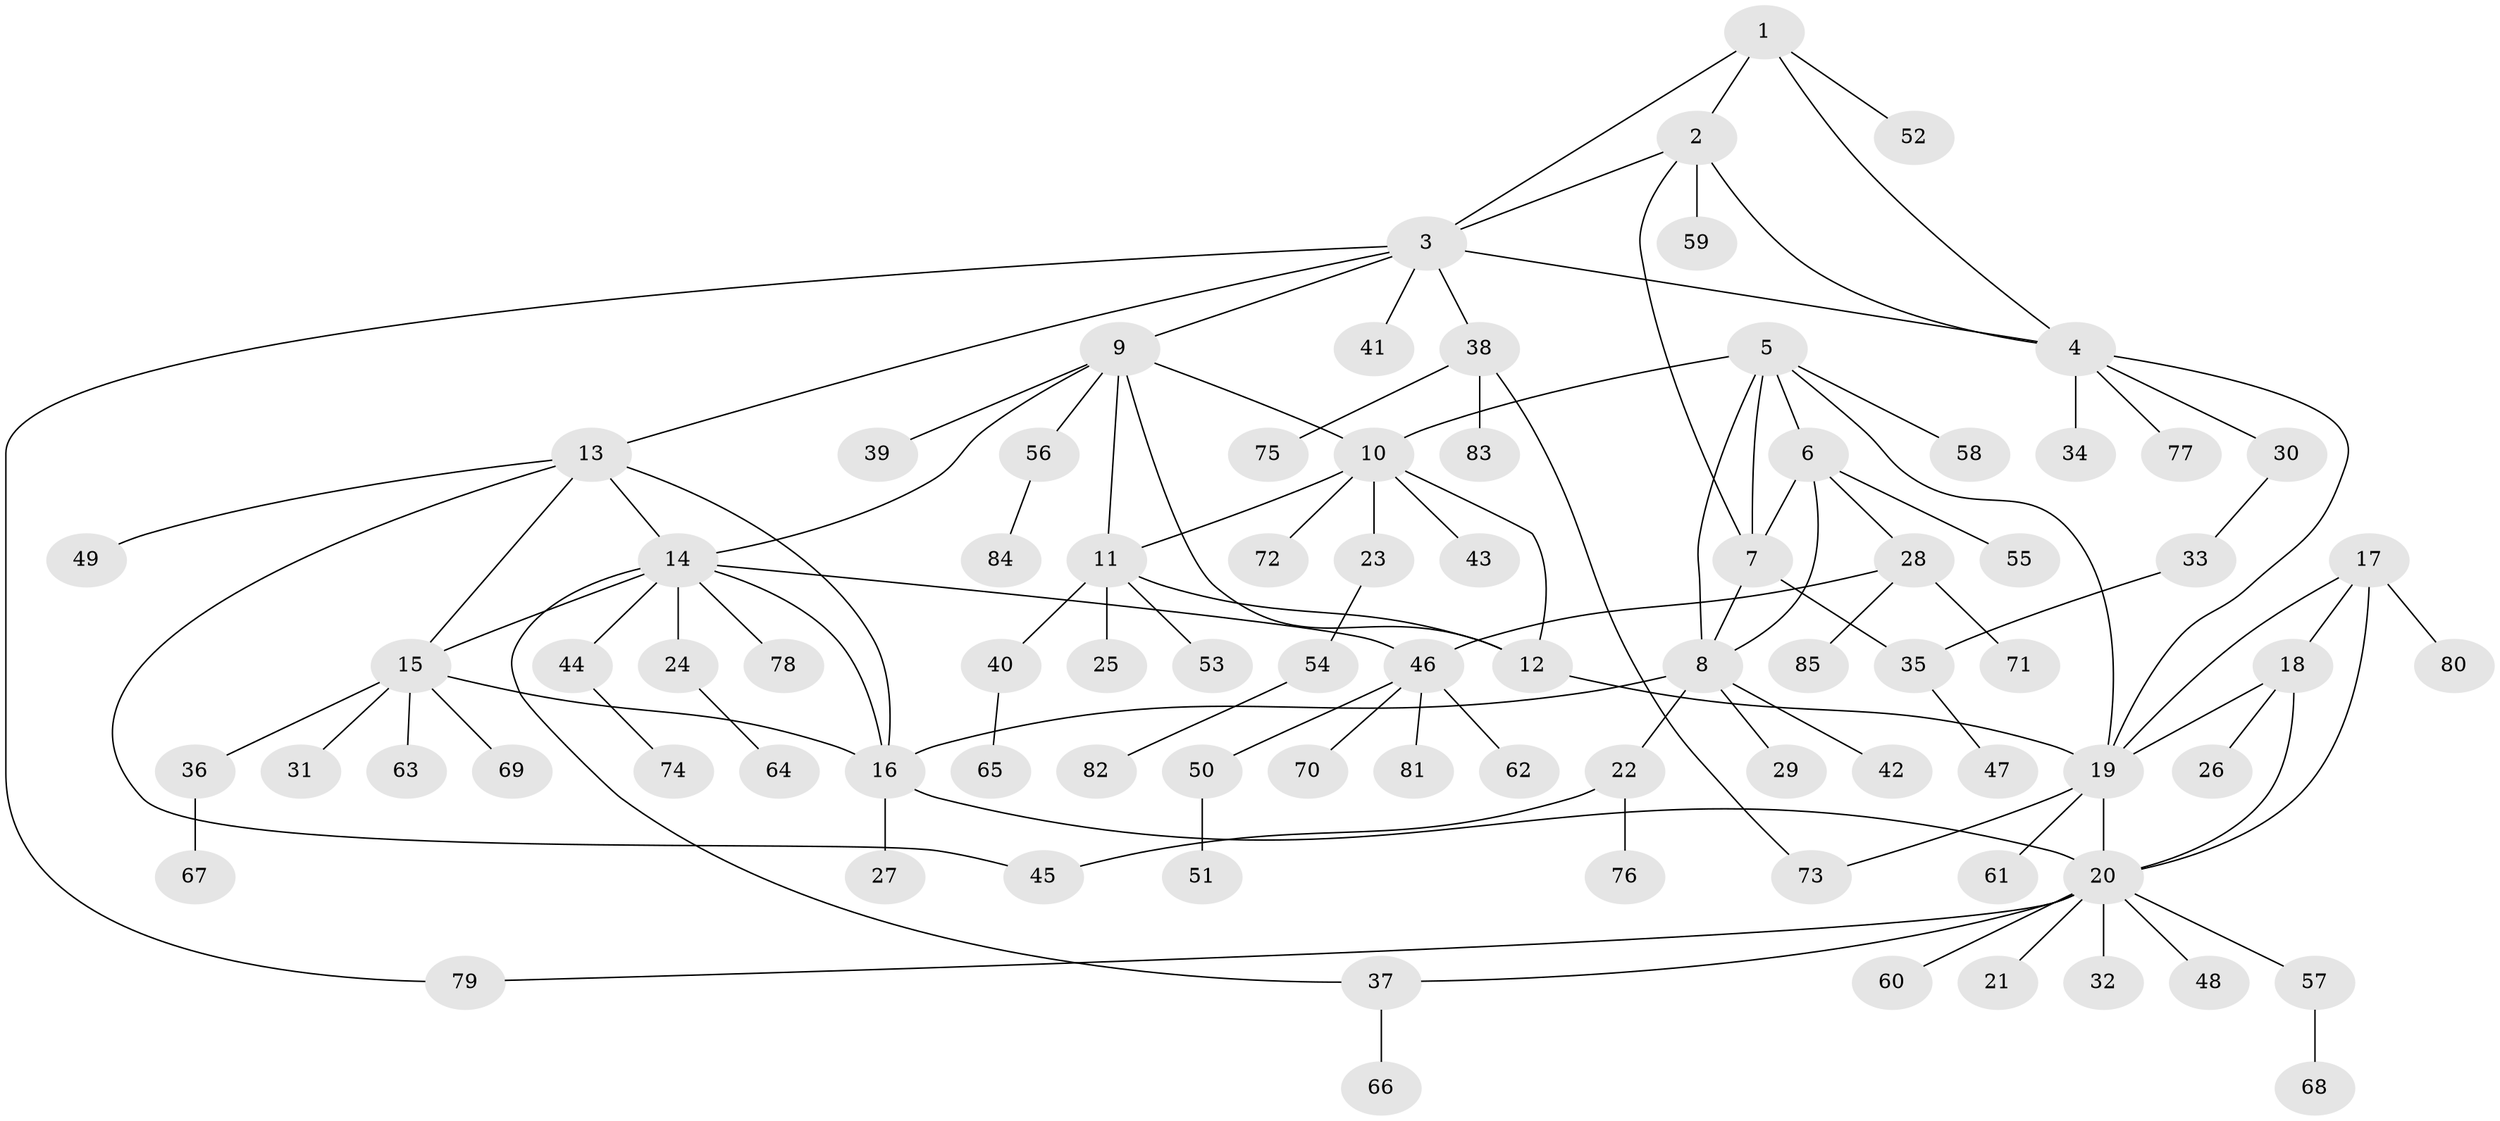 // Generated by graph-tools (version 1.1) at 2025/55/03/09/25 04:55:33]
// undirected, 85 vertices, 111 edges
graph export_dot {
graph [start="1"]
  node [color=gray90,style=filled];
  1;
  2;
  3;
  4;
  5;
  6;
  7;
  8;
  9;
  10;
  11;
  12;
  13;
  14;
  15;
  16;
  17;
  18;
  19;
  20;
  21;
  22;
  23;
  24;
  25;
  26;
  27;
  28;
  29;
  30;
  31;
  32;
  33;
  34;
  35;
  36;
  37;
  38;
  39;
  40;
  41;
  42;
  43;
  44;
  45;
  46;
  47;
  48;
  49;
  50;
  51;
  52;
  53;
  54;
  55;
  56;
  57;
  58;
  59;
  60;
  61;
  62;
  63;
  64;
  65;
  66;
  67;
  68;
  69;
  70;
  71;
  72;
  73;
  74;
  75;
  76;
  77;
  78;
  79;
  80;
  81;
  82;
  83;
  84;
  85;
  1 -- 2;
  1 -- 3;
  1 -- 4;
  1 -- 52;
  2 -- 3;
  2 -- 4;
  2 -- 7;
  2 -- 59;
  3 -- 4;
  3 -- 9;
  3 -- 13;
  3 -- 38;
  3 -- 41;
  3 -- 79;
  4 -- 19;
  4 -- 30;
  4 -- 34;
  4 -- 77;
  5 -- 6;
  5 -- 7;
  5 -- 8;
  5 -- 10;
  5 -- 19;
  5 -- 58;
  6 -- 7;
  6 -- 8;
  6 -- 28;
  6 -- 55;
  7 -- 8;
  7 -- 35;
  8 -- 16;
  8 -- 22;
  8 -- 29;
  8 -- 42;
  9 -- 10;
  9 -- 11;
  9 -- 12;
  9 -- 14;
  9 -- 39;
  9 -- 56;
  10 -- 11;
  10 -- 12;
  10 -- 23;
  10 -- 43;
  10 -- 72;
  11 -- 12;
  11 -- 25;
  11 -- 40;
  11 -- 53;
  12 -- 19;
  13 -- 14;
  13 -- 15;
  13 -- 16;
  13 -- 45;
  13 -- 49;
  14 -- 15;
  14 -- 16;
  14 -- 24;
  14 -- 37;
  14 -- 44;
  14 -- 46;
  14 -- 78;
  15 -- 16;
  15 -- 31;
  15 -- 36;
  15 -- 63;
  15 -- 69;
  16 -- 20;
  16 -- 27;
  17 -- 18;
  17 -- 19;
  17 -- 20;
  17 -- 80;
  18 -- 19;
  18 -- 20;
  18 -- 26;
  19 -- 20;
  19 -- 61;
  19 -- 73;
  20 -- 21;
  20 -- 32;
  20 -- 37;
  20 -- 48;
  20 -- 57;
  20 -- 60;
  20 -- 79;
  22 -- 45;
  22 -- 76;
  23 -- 54;
  24 -- 64;
  28 -- 46;
  28 -- 71;
  28 -- 85;
  30 -- 33;
  33 -- 35;
  35 -- 47;
  36 -- 67;
  37 -- 66;
  38 -- 73;
  38 -- 75;
  38 -- 83;
  40 -- 65;
  44 -- 74;
  46 -- 50;
  46 -- 62;
  46 -- 70;
  46 -- 81;
  50 -- 51;
  54 -- 82;
  56 -- 84;
  57 -- 68;
}
